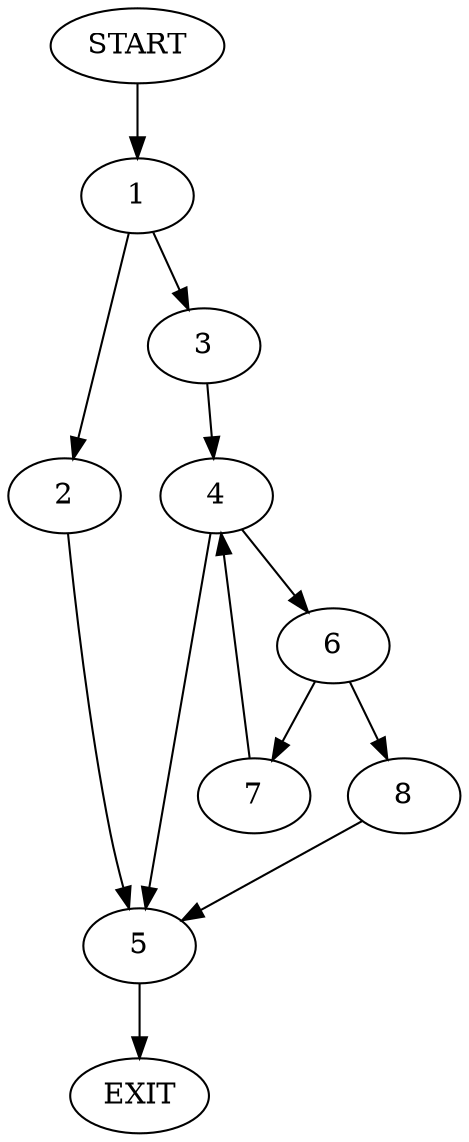 digraph {
0 [label="START"]
9 [label="EXIT"]
0 -> 1
1 -> 2
1 -> 3
3 -> 4
2 -> 5
5 -> 9
4 -> 6
4 -> 5
6 -> 7
6 -> 8
7 -> 4
8 -> 5
}
